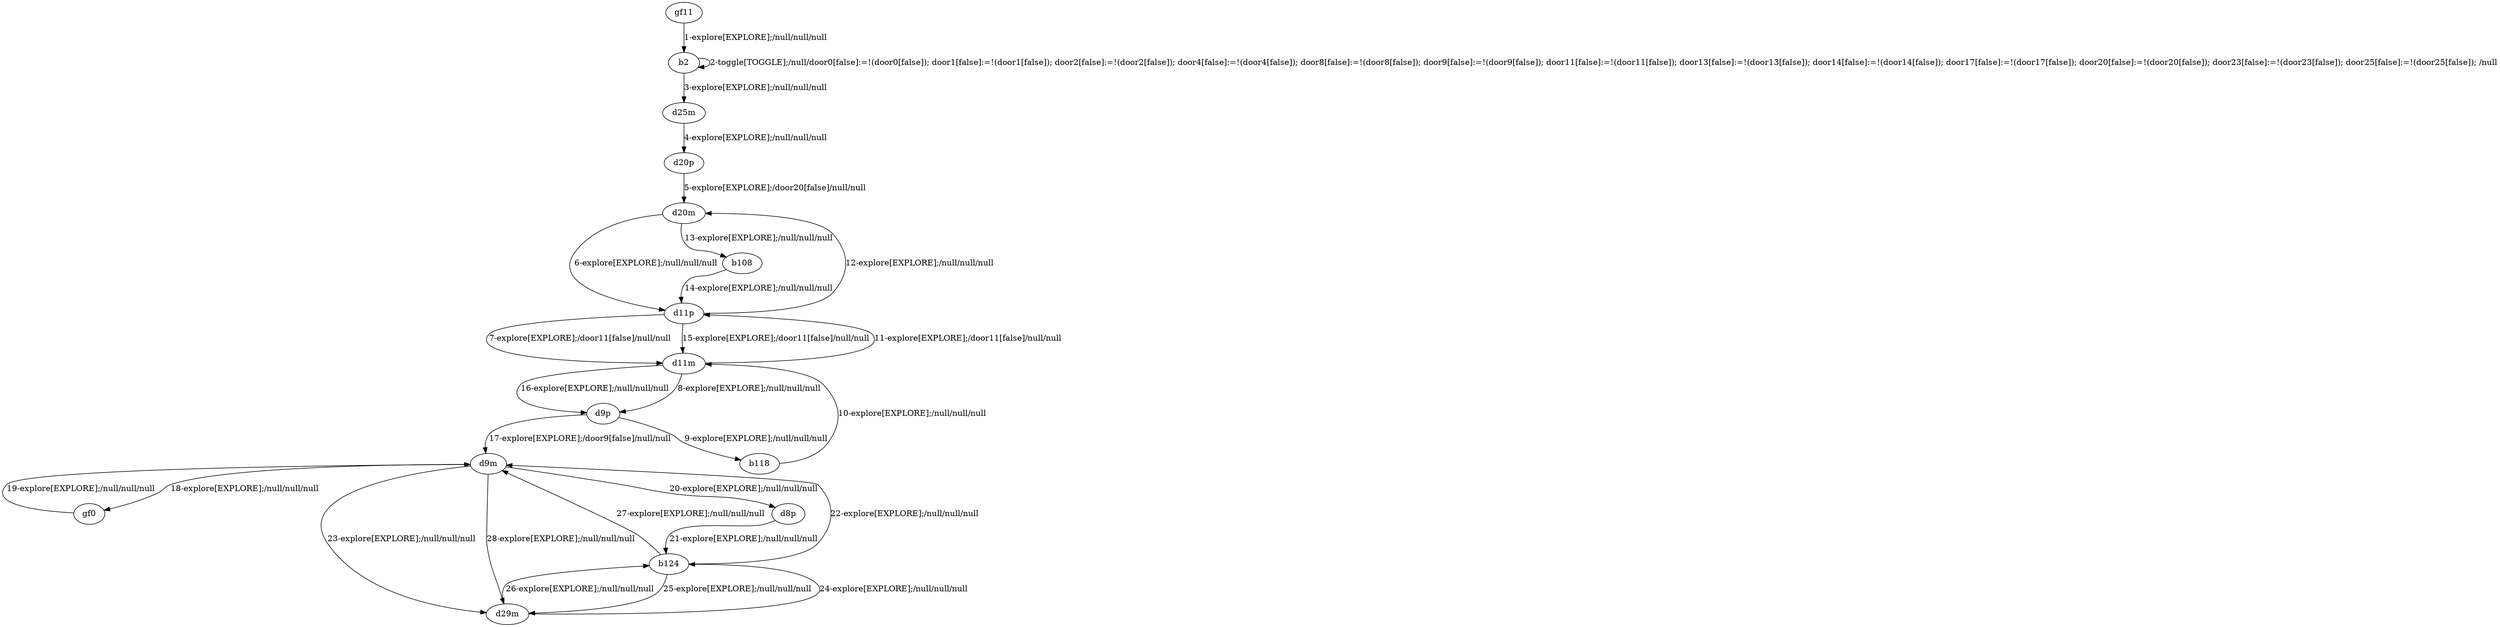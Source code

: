 # Total number of goals covered by this test: 2
# b124 --> d9m
# d9m --> gf0

digraph g {
"gf11" -> "b2" [label = "1-explore[EXPLORE];/null/null/null"];
"b2" -> "b2" [label = "2-toggle[TOGGLE];/null/door0[false]:=!(door0[false]); door1[false]:=!(door1[false]); door2[false]:=!(door2[false]); door4[false]:=!(door4[false]); door8[false]:=!(door8[false]); door9[false]:=!(door9[false]); door11[false]:=!(door11[false]); door13[false]:=!(door13[false]); door14[false]:=!(door14[false]); door17[false]:=!(door17[false]); door20[false]:=!(door20[false]); door23[false]:=!(door23[false]); door25[false]:=!(door25[false]); /null"];
"b2" -> "d25m" [label = "3-explore[EXPLORE];/null/null/null"];
"d25m" -> "d20p" [label = "4-explore[EXPLORE];/null/null/null"];
"d20p" -> "d20m" [label = "5-explore[EXPLORE];/door20[false]/null/null"];
"d20m" -> "d11p" [label = "6-explore[EXPLORE];/null/null/null"];
"d11p" -> "d11m" [label = "7-explore[EXPLORE];/door11[false]/null/null"];
"d11m" -> "d9p" [label = "8-explore[EXPLORE];/null/null/null"];
"d9p" -> "b118" [label = "9-explore[EXPLORE];/null/null/null"];
"b118" -> "d11m" [label = "10-explore[EXPLORE];/null/null/null"];
"d11m" -> "d11p" [label = "11-explore[EXPLORE];/door11[false]/null/null"];
"d11p" -> "d20m" [label = "12-explore[EXPLORE];/null/null/null"];
"d20m" -> "b108" [label = "13-explore[EXPLORE];/null/null/null"];
"b108" -> "d11p" [label = "14-explore[EXPLORE];/null/null/null"];
"d11p" -> "d11m" [label = "15-explore[EXPLORE];/door11[false]/null/null"];
"d11m" -> "d9p" [label = "16-explore[EXPLORE];/null/null/null"];
"d9p" -> "d9m" [label = "17-explore[EXPLORE];/door9[false]/null/null"];
"d9m" -> "gf0" [label = "18-explore[EXPLORE];/null/null/null"];
"gf0" -> "d9m" [label = "19-explore[EXPLORE];/null/null/null"];
"d9m" -> "d8p" [label = "20-explore[EXPLORE];/null/null/null"];
"d8p" -> "b124" [label = "21-explore[EXPLORE];/null/null/null"];
"b124" -> "d9m" [label = "22-explore[EXPLORE];/null/null/null"];
"d9m" -> "d29m" [label = "23-explore[EXPLORE];/null/null/null"];
"d29m" -> "b124" [label = "24-explore[EXPLORE];/null/null/null"];
"b124" -> "d29m" [label = "25-explore[EXPLORE];/null/null/null"];
"d29m" -> "b124" [label = "26-explore[EXPLORE];/null/null/null"];
"b124" -> "d9m" [label = "27-explore[EXPLORE];/null/null/null"];
"d9m" -> "d29m" [label = "28-explore[EXPLORE];/null/null/null"];
}